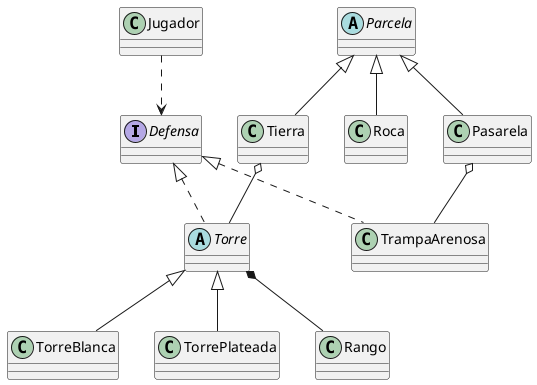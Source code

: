 @startuml

' Defensas
interface Defensa

abstract Torre

class TorreBlanca
class TorrePlateada

class TrampaArenosa

Torre <|-- TorreBlanca
Torre <|-- TorrePlateada

Defensa <|.. Torre
Defensa <|.. TrampaArenosa

abstract Parcela

class Roca
class Tierra
class Pasarela

Parcela <|-- Roca
Parcela <|-- Tierra
Parcela <|-- Pasarela

Tierra o-- Torre
Pasarela o-- TrampaArenosa

class Rango

Torre *-- Rango

class Jugador

Jugador ..> Defensa

@enduml
